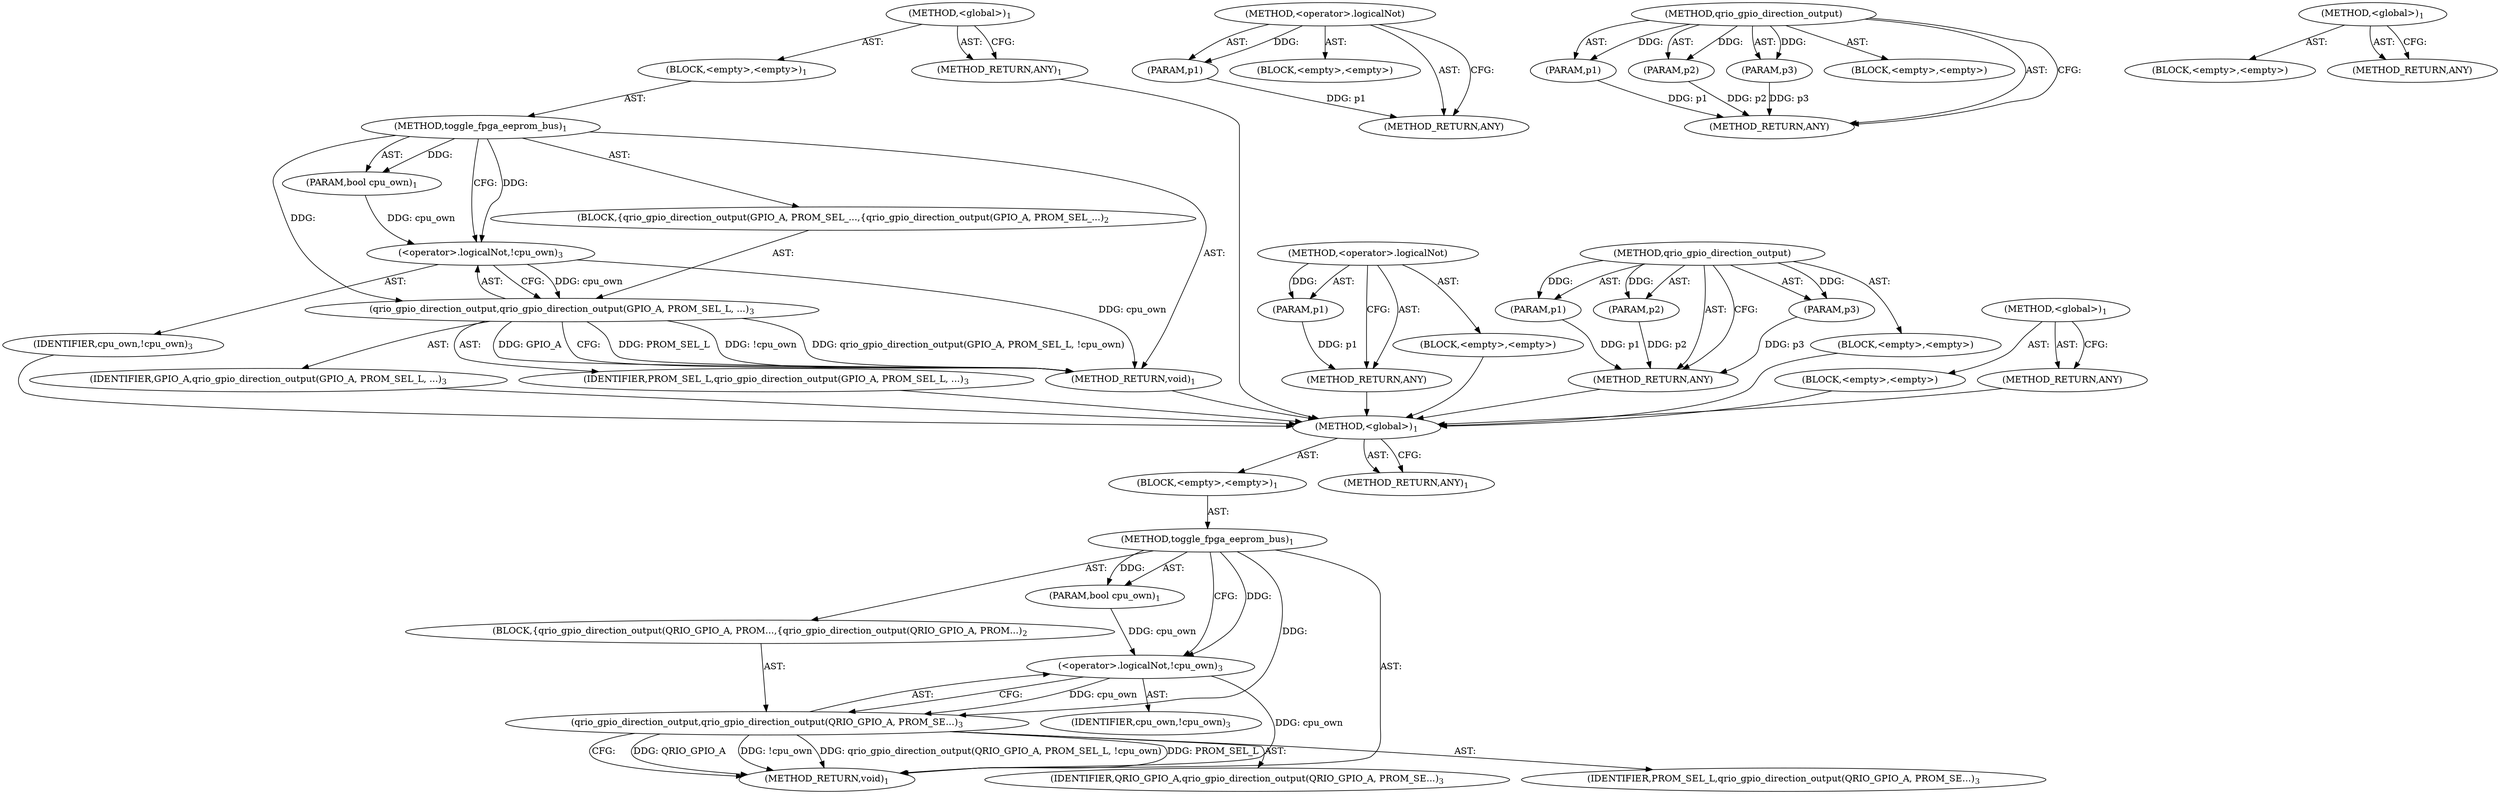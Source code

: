 digraph "&lt;global&gt;" {
vulnerable_6 [label=<(METHOD,&lt;global&gt;)<SUB>1</SUB>>];
vulnerable_7 [label=<(BLOCK,&lt;empty&gt;,&lt;empty&gt;)<SUB>1</SUB>>];
vulnerable_8 [label=<(METHOD,toggle_fpga_eeprom_bus)<SUB>1</SUB>>];
vulnerable_9 [label=<(PARAM,bool cpu_own)<SUB>1</SUB>>];
vulnerable_10 [label=<(BLOCK,{
	qrio_gpio_direction_output(GPIO_A, PROM_SEL_...,{
	qrio_gpio_direction_output(GPIO_A, PROM_SEL_...)<SUB>2</SUB>>];
vulnerable_11 [label=<(qrio_gpio_direction_output,qrio_gpio_direction_output(GPIO_A, PROM_SEL_L, ...)<SUB>3</SUB>>];
vulnerable_12 [label=<(IDENTIFIER,GPIO_A,qrio_gpio_direction_output(GPIO_A, PROM_SEL_L, ...)<SUB>3</SUB>>];
vulnerable_13 [label=<(IDENTIFIER,PROM_SEL_L,qrio_gpio_direction_output(GPIO_A, PROM_SEL_L, ...)<SUB>3</SUB>>];
vulnerable_14 [label=<(&lt;operator&gt;.logicalNot,!cpu_own)<SUB>3</SUB>>];
vulnerable_15 [label=<(IDENTIFIER,cpu_own,!cpu_own)<SUB>3</SUB>>];
vulnerable_16 [label=<(METHOD_RETURN,void)<SUB>1</SUB>>];
vulnerable_18 [label=<(METHOD_RETURN,ANY)<SUB>1</SUB>>];
vulnerable_39 [label=<(METHOD,&lt;operator&gt;.logicalNot)>];
vulnerable_40 [label=<(PARAM,p1)>];
vulnerable_41 [label=<(BLOCK,&lt;empty&gt;,&lt;empty&gt;)>];
vulnerable_42 [label=<(METHOD_RETURN,ANY)>];
vulnerable_33 [label=<(METHOD,qrio_gpio_direction_output)>];
vulnerable_34 [label=<(PARAM,p1)>];
vulnerable_35 [label=<(PARAM,p2)>];
vulnerable_36 [label=<(PARAM,p3)>];
vulnerable_37 [label=<(BLOCK,&lt;empty&gt;,&lt;empty&gt;)>];
vulnerable_38 [label=<(METHOD_RETURN,ANY)>];
vulnerable_27 [label=<(METHOD,&lt;global&gt;)<SUB>1</SUB>>];
vulnerable_28 [label=<(BLOCK,&lt;empty&gt;,&lt;empty&gt;)>];
vulnerable_29 [label=<(METHOD_RETURN,ANY)>];
fixed_6 [label=<(METHOD,&lt;global&gt;)<SUB>1</SUB>>];
fixed_7 [label=<(BLOCK,&lt;empty&gt;,&lt;empty&gt;)<SUB>1</SUB>>];
fixed_8 [label=<(METHOD,toggle_fpga_eeprom_bus)<SUB>1</SUB>>];
fixed_9 [label=<(PARAM,bool cpu_own)<SUB>1</SUB>>];
fixed_10 [label=<(BLOCK,{
	qrio_gpio_direction_output(QRIO_GPIO_A, PROM...,{
	qrio_gpio_direction_output(QRIO_GPIO_A, PROM...)<SUB>2</SUB>>];
fixed_11 [label=<(qrio_gpio_direction_output,qrio_gpio_direction_output(QRIO_GPIO_A, PROM_SE...)<SUB>3</SUB>>];
fixed_12 [label=<(IDENTIFIER,QRIO_GPIO_A,qrio_gpio_direction_output(QRIO_GPIO_A, PROM_SE...)<SUB>3</SUB>>];
fixed_13 [label=<(IDENTIFIER,PROM_SEL_L,qrio_gpio_direction_output(QRIO_GPIO_A, PROM_SE...)<SUB>3</SUB>>];
fixed_14 [label=<(&lt;operator&gt;.logicalNot,!cpu_own)<SUB>3</SUB>>];
fixed_15 [label=<(IDENTIFIER,cpu_own,!cpu_own)<SUB>3</SUB>>];
fixed_16 [label=<(METHOD_RETURN,void)<SUB>1</SUB>>];
fixed_18 [label=<(METHOD_RETURN,ANY)<SUB>1</SUB>>];
fixed_39 [label=<(METHOD,&lt;operator&gt;.logicalNot)>];
fixed_40 [label=<(PARAM,p1)>];
fixed_41 [label=<(BLOCK,&lt;empty&gt;,&lt;empty&gt;)>];
fixed_42 [label=<(METHOD_RETURN,ANY)>];
fixed_33 [label=<(METHOD,qrio_gpio_direction_output)>];
fixed_34 [label=<(PARAM,p1)>];
fixed_35 [label=<(PARAM,p2)>];
fixed_36 [label=<(PARAM,p3)>];
fixed_37 [label=<(BLOCK,&lt;empty&gt;,&lt;empty&gt;)>];
fixed_38 [label=<(METHOD_RETURN,ANY)>];
fixed_27 [label=<(METHOD,&lt;global&gt;)<SUB>1</SUB>>];
fixed_28 [label=<(BLOCK,&lt;empty&gt;,&lt;empty&gt;)>];
fixed_29 [label=<(METHOD_RETURN,ANY)>];
vulnerable_6 -> vulnerable_7  [key=0, label="AST: "];
vulnerable_6 -> vulnerable_18  [key=0, label="AST: "];
vulnerable_6 -> vulnerable_18  [key=1, label="CFG: "];
vulnerable_7 -> vulnerable_8  [key=0, label="AST: "];
vulnerable_8 -> vulnerable_9  [key=0, label="AST: "];
vulnerable_8 -> vulnerable_9  [key=1, label="DDG: "];
vulnerable_8 -> vulnerable_10  [key=0, label="AST: "];
vulnerable_8 -> vulnerable_16  [key=0, label="AST: "];
vulnerable_8 -> vulnerable_14  [key=0, label="CFG: "];
vulnerable_8 -> vulnerable_14  [key=1, label="DDG: "];
vulnerable_8 -> vulnerable_11  [key=0, label="DDG: "];
vulnerable_9 -> vulnerable_14  [key=0, label="DDG: cpu_own"];
vulnerable_10 -> vulnerable_11  [key=0, label="AST: "];
vulnerable_11 -> vulnerable_12  [key=0, label="AST: "];
vulnerable_11 -> vulnerable_13  [key=0, label="AST: "];
vulnerable_11 -> vulnerable_14  [key=0, label="AST: "];
vulnerable_11 -> vulnerable_16  [key=0, label="CFG: "];
vulnerable_11 -> vulnerable_16  [key=1, label="DDG: PROM_SEL_L"];
vulnerable_11 -> vulnerable_16  [key=2, label="DDG: !cpu_own"];
vulnerable_11 -> vulnerable_16  [key=3, label="DDG: qrio_gpio_direction_output(GPIO_A, PROM_SEL_L, !cpu_own)"];
vulnerable_11 -> vulnerable_16  [key=4, label="DDG: GPIO_A"];
vulnerable_12 -> fixed_6  [key=0];
vulnerable_13 -> fixed_6  [key=0];
vulnerable_14 -> vulnerable_15  [key=0, label="AST: "];
vulnerable_14 -> vulnerable_11  [key=0, label="CFG: "];
vulnerable_14 -> vulnerable_11  [key=1, label="DDG: cpu_own"];
vulnerable_14 -> vulnerable_16  [key=0, label="DDG: cpu_own"];
vulnerable_15 -> fixed_6  [key=0];
vulnerable_16 -> fixed_6  [key=0];
vulnerable_18 -> fixed_6  [key=0];
vulnerable_39 -> vulnerable_40  [key=0, label="AST: "];
vulnerable_39 -> vulnerable_40  [key=1, label="DDG: "];
vulnerable_39 -> vulnerable_41  [key=0, label="AST: "];
vulnerable_39 -> vulnerable_42  [key=0, label="AST: "];
vulnerable_39 -> vulnerable_42  [key=1, label="CFG: "];
vulnerable_40 -> vulnerable_42  [key=0, label="DDG: p1"];
vulnerable_41 -> fixed_6  [key=0];
vulnerable_42 -> fixed_6  [key=0];
vulnerable_33 -> vulnerable_34  [key=0, label="AST: "];
vulnerable_33 -> vulnerable_34  [key=1, label="DDG: "];
vulnerable_33 -> vulnerable_37  [key=0, label="AST: "];
vulnerable_33 -> vulnerable_35  [key=0, label="AST: "];
vulnerable_33 -> vulnerable_35  [key=1, label="DDG: "];
vulnerable_33 -> vulnerable_38  [key=0, label="AST: "];
vulnerable_33 -> vulnerable_38  [key=1, label="CFG: "];
vulnerable_33 -> vulnerable_36  [key=0, label="AST: "];
vulnerable_33 -> vulnerable_36  [key=1, label="DDG: "];
vulnerable_34 -> vulnerable_38  [key=0, label="DDG: p1"];
vulnerable_35 -> vulnerable_38  [key=0, label="DDG: p2"];
vulnerable_36 -> vulnerable_38  [key=0, label="DDG: p3"];
vulnerable_37 -> fixed_6  [key=0];
vulnerable_38 -> fixed_6  [key=0];
vulnerable_27 -> vulnerable_28  [key=0, label="AST: "];
vulnerable_27 -> vulnerable_29  [key=0, label="AST: "];
vulnerable_27 -> vulnerable_29  [key=1, label="CFG: "];
vulnerable_28 -> fixed_6  [key=0];
vulnerable_29 -> fixed_6  [key=0];
fixed_6 -> fixed_7  [key=0, label="AST: "];
fixed_6 -> fixed_18  [key=0, label="AST: "];
fixed_6 -> fixed_18  [key=1, label="CFG: "];
fixed_7 -> fixed_8  [key=0, label="AST: "];
fixed_8 -> fixed_9  [key=0, label="AST: "];
fixed_8 -> fixed_9  [key=1, label="DDG: "];
fixed_8 -> fixed_10  [key=0, label="AST: "];
fixed_8 -> fixed_16  [key=0, label="AST: "];
fixed_8 -> fixed_14  [key=0, label="CFG: "];
fixed_8 -> fixed_14  [key=1, label="DDG: "];
fixed_8 -> fixed_11  [key=0, label="DDG: "];
fixed_9 -> fixed_14  [key=0, label="DDG: cpu_own"];
fixed_10 -> fixed_11  [key=0, label="AST: "];
fixed_11 -> fixed_12  [key=0, label="AST: "];
fixed_11 -> fixed_13  [key=0, label="AST: "];
fixed_11 -> fixed_14  [key=0, label="AST: "];
fixed_11 -> fixed_16  [key=0, label="CFG: "];
fixed_11 -> fixed_16  [key=1, label="DDG: QRIO_GPIO_A"];
fixed_11 -> fixed_16  [key=2, label="DDG: !cpu_own"];
fixed_11 -> fixed_16  [key=3, label="DDG: qrio_gpio_direction_output(QRIO_GPIO_A, PROM_SEL_L, !cpu_own)"];
fixed_11 -> fixed_16  [key=4, label="DDG: PROM_SEL_L"];
fixed_14 -> fixed_15  [key=0, label="AST: "];
fixed_14 -> fixed_11  [key=0, label="CFG: "];
fixed_14 -> fixed_11  [key=1, label="DDG: cpu_own"];
fixed_14 -> fixed_16  [key=0, label="DDG: cpu_own"];
fixed_39 -> fixed_40  [key=0, label="AST: "];
fixed_39 -> fixed_40  [key=1, label="DDG: "];
fixed_39 -> fixed_41  [key=0, label="AST: "];
fixed_39 -> fixed_42  [key=0, label="AST: "];
fixed_39 -> fixed_42  [key=1, label="CFG: "];
fixed_40 -> fixed_42  [key=0, label="DDG: p1"];
fixed_33 -> fixed_34  [key=0, label="AST: "];
fixed_33 -> fixed_34  [key=1, label="DDG: "];
fixed_33 -> fixed_37  [key=0, label="AST: "];
fixed_33 -> fixed_35  [key=0, label="AST: "];
fixed_33 -> fixed_35  [key=1, label="DDG: "];
fixed_33 -> fixed_38  [key=0, label="AST: "];
fixed_33 -> fixed_38  [key=1, label="CFG: "];
fixed_33 -> fixed_36  [key=0, label="AST: "];
fixed_33 -> fixed_36  [key=1, label="DDG: "];
fixed_34 -> fixed_38  [key=0, label="DDG: p1"];
fixed_35 -> fixed_38  [key=0, label="DDG: p2"];
fixed_36 -> fixed_38  [key=0, label="DDG: p3"];
fixed_27 -> fixed_28  [key=0, label="AST: "];
fixed_27 -> fixed_29  [key=0, label="AST: "];
fixed_27 -> fixed_29  [key=1, label="CFG: "];
}
